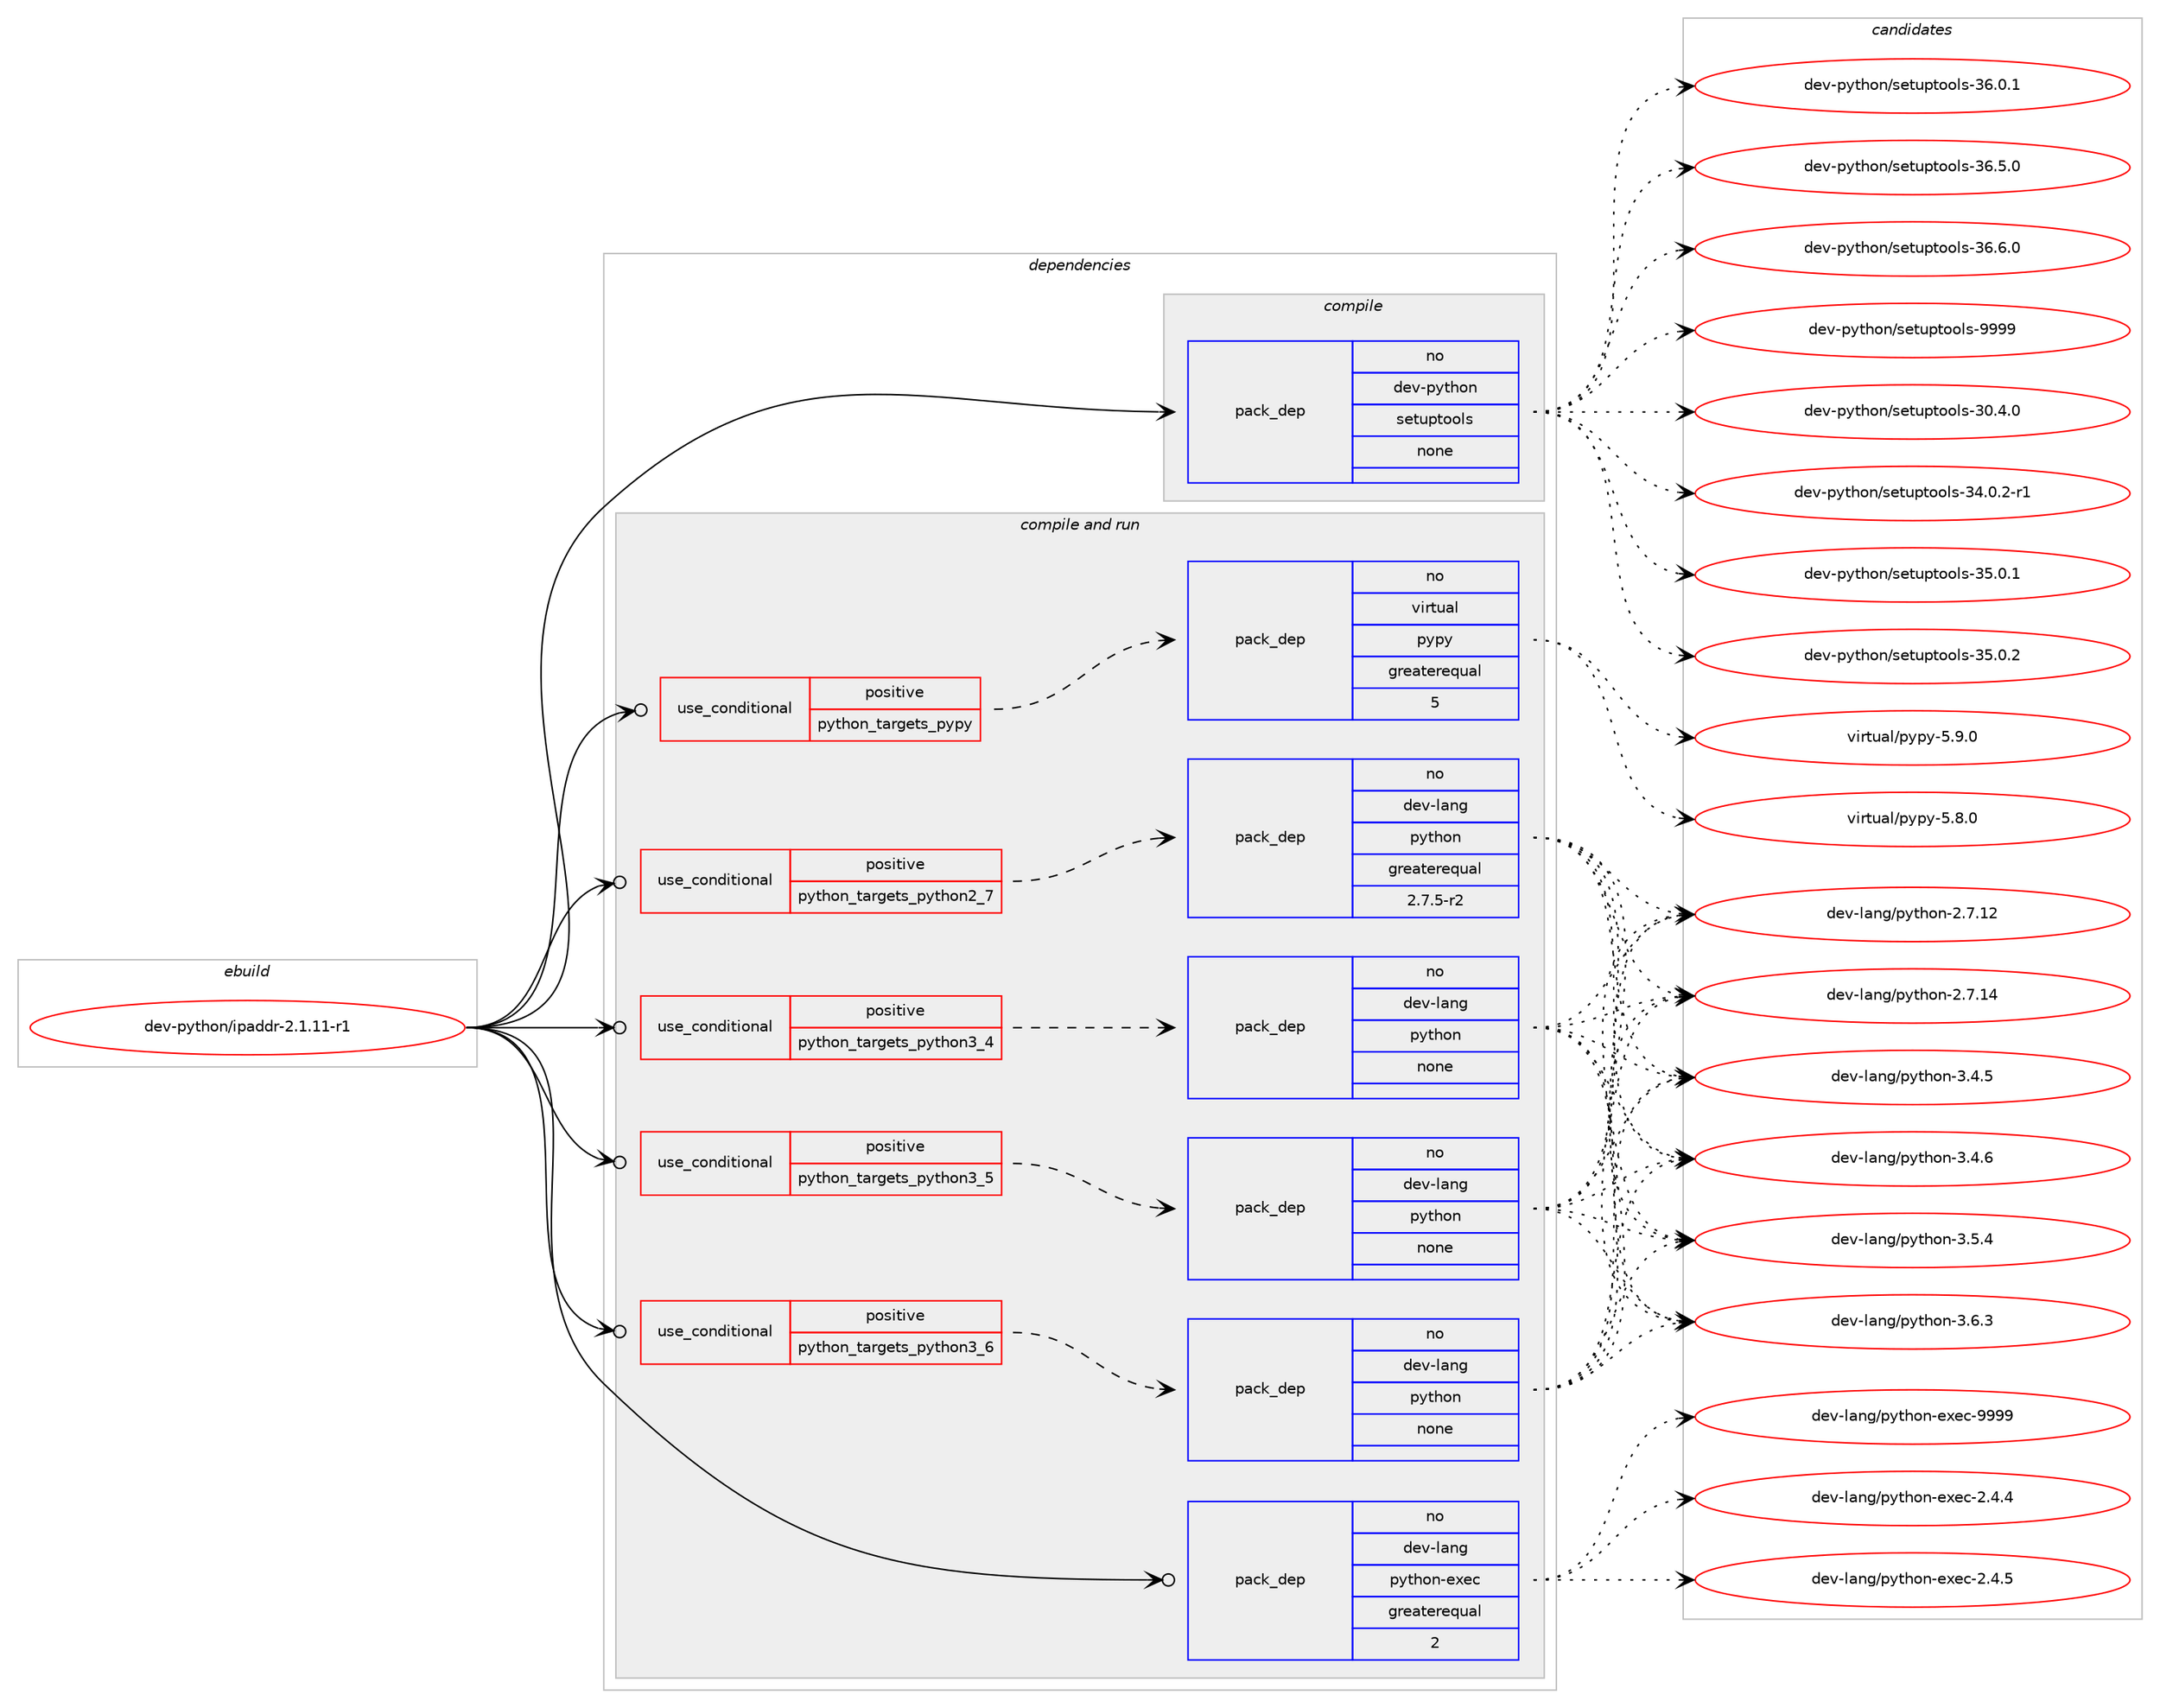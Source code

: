 digraph prolog {

# *************
# Graph options
# *************

newrank=true;
concentrate=true;
compound=true;
graph [rankdir=LR,fontname=Helvetica,fontsize=10,ranksep=1.5];#, ranksep=2.5, nodesep=0.2];
edge  [arrowhead=vee];
node  [fontname=Helvetica,fontsize=10];

# **********
# The ebuild
# **********

subgraph cluster_leftcol {
color=gray;
rank=same;
label=<<i>ebuild</i>>;
id [label="dev-python/ipaddr-2.1.11-r1", color=red, width=4, href="../dev-python/ipaddr-2.1.11-r1.svg"];
}

# ****************
# The dependencies
# ****************

subgraph cluster_midcol {
color=gray;
label=<<i>dependencies</i>>;
subgraph cluster_compile {
fillcolor="#eeeeee";
style=filled;
label=<<i>compile</i>>;
subgraph pack123545 {
dependency161393 [label=<<TABLE BORDER="0" CELLBORDER="1" CELLSPACING="0" CELLPADDING="4" WIDTH="220"><TR><TD ROWSPAN="6" CELLPADDING="30">pack_dep</TD></TR><TR><TD WIDTH="110">no</TD></TR><TR><TD>dev-python</TD></TR><TR><TD>setuptools</TD></TR><TR><TD>none</TD></TR><TR><TD></TD></TR></TABLE>>, shape=none, color=blue];
}
id:e -> dependency161393:w [weight=20,style="solid",arrowhead="vee"];
}
subgraph cluster_compileandrun {
fillcolor="#eeeeee";
style=filled;
label=<<i>compile and run</i>>;
subgraph cond33998 {
dependency161394 [label=<<TABLE BORDER="0" CELLBORDER="1" CELLSPACING="0" CELLPADDING="4"><TR><TD ROWSPAN="3" CELLPADDING="10">use_conditional</TD></TR><TR><TD>positive</TD></TR><TR><TD>python_targets_pypy</TD></TR></TABLE>>, shape=none, color=red];
subgraph pack123546 {
dependency161395 [label=<<TABLE BORDER="0" CELLBORDER="1" CELLSPACING="0" CELLPADDING="4" WIDTH="220"><TR><TD ROWSPAN="6" CELLPADDING="30">pack_dep</TD></TR><TR><TD WIDTH="110">no</TD></TR><TR><TD>virtual</TD></TR><TR><TD>pypy</TD></TR><TR><TD>greaterequal</TD></TR><TR><TD>5</TD></TR></TABLE>>, shape=none, color=blue];
}
dependency161394:e -> dependency161395:w [weight=20,style="dashed",arrowhead="vee"];
}
id:e -> dependency161394:w [weight=20,style="solid",arrowhead="odotvee"];
subgraph cond33999 {
dependency161396 [label=<<TABLE BORDER="0" CELLBORDER="1" CELLSPACING="0" CELLPADDING="4"><TR><TD ROWSPAN="3" CELLPADDING="10">use_conditional</TD></TR><TR><TD>positive</TD></TR><TR><TD>python_targets_python2_7</TD></TR></TABLE>>, shape=none, color=red];
subgraph pack123547 {
dependency161397 [label=<<TABLE BORDER="0" CELLBORDER="1" CELLSPACING="0" CELLPADDING="4" WIDTH="220"><TR><TD ROWSPAN="6" CELLPADDING="30">pack_dep</TD></TR><TR><TD WIDTH="110">no</TD></TR><TR><TD>dev-lang</TD></TR><TR><TD>python</TD></TR><TR><TD>greaterequal</TD></TR><TR><TD>2.7.5-r2</TD></TR></TABLE>>, shape=none, color=blue];
}
dependency161396:e -> dependency161397:w [weight=20,style="dashed",arrowhead="vee"];
}
id:e -> dependency161396:w [weight=20,style="solid",arrowhead="odotvee"];
subgraph cond34000 {
dependency161398 [label=<<TABLE BORDER="0" CELLBORDER="1" CELLSPACING="0" CELLPADDING="4"><TR><TD ROWSPAN="3" CELLPADDING="10">use_conditional</TD></TR><TR><TD>positive</TD></TR><TR><TD>python_targets_python3_4</TD></TR></TABLE>>, shape=none, color=red];
subgraph pack123548 {
dependency161399 [label=<<TABLE BORDER="0" CELLBORDER="1" CELLSPACING="0" CELLPADDING="4" WIDTH="220"><TR><TD ROWSPAN="6" CELLPADDING="30">pack_dep</TD></TR><TR><TD WIDTH="110">no</TD></TR><TR><TD>dev-lang</TD></TR><TR><TD>python</TD></TR><TR><TD>none</TD></TR><TR><TD></TD></TR></TABLE>>, shape=none, color=blue];
}
dependency161398:e -> dependency161399:w [weight=20,style="dashed",arrowhead="vee"];
}
id:e -> dependency161398:w [weight=20,style="solid",arrowhead="odotvee"];
subgraph cond34001 {
dependency161400 [label=<<TABLE BORDER="0" CELLBORDER="1" CELLSPACING="0" CELLPADDING="4"><TR><TD ROWSPAN="3" CELLPADDING="10">use_conditional</TD></TR><TR><TD>positive</TD></TR><TR><TD>python_targets_python3_5</TD></TR></TABLE>>, shape=none, color=red];
subgraph pack123549 {
dependency161401 [label=<<TABLE BORDER="0" CELLBORDER="1" CELLSPACING="0" CELLPADDING="4" WIDTH="220"><TR><TD ROWSPAN="6" CELLPADDING="30">pack_dep</TD></TR><TR><TD WIDTH="110">no</TD></TR><TR><TD>dev-lang</TD></TR><TR><TD>python</TD></TR><TR><TD>none</TD></TR><TR><TD></TD></TR></TABLE>>, shape=none, color=blue];
}
dependency161400:e -> dependency161401:w [weight=20,style="dashed",arrowhead="vee"];
}
id:e -> dependency161400:w [weight=20,style="solid",arrowhead="odotvee"];
subgraph cond34002 {
dependency161402 [label=<<TABLE BORDER="0" CELLBORDER="1" CELLSPACING="0" CELLPADDING="4"><TR><TD ROWSPAN="3" CELLPADDING="10">use_conditional</TD></TR><TR><TD>positive</TD></TR><TR><TD>python_targets_python3_6</TD></TR></TABLE>>, shape=none, color=red];
subgraph pack123550 {
dependency161403 [label=<<TABLE BORDER="0" CELLBORDER="1" CELLSPACING="0" CELLPADDING="4" WIDTH="220"><TR><TD ROWSPAN="6" CELLPADDING="30">pack_dep</TD></TR><TR><TD WIDTH="110">no</TD></TR><TR><TD>dev-lang</TD></TR><TR><TD>python</TD></TR><TR><TD>none</TD></TR><TR><TD></TD></TR></TABLE>>, shape=none, color=blue];
}
dependency161402:e -> dependency161403:w [weight=20,style="dashed",arrowhead="vee"];
}
id:e -> dependency161402:w [weight=20,style="solid",arrowhead="odotvee"];
subgraph pack123551 {
dependency161404 [label=<<TABLE BORDER="0" CELLBORDER="1" CELLSPACING="0" CELLPADDING="4" WIDTH="220"><TR><TD ROWSPAN="6" CELLPADDING="30">pack_dep</TD></TR><TR><TD WIDTH="110">no</TD></TR><TR><TD>dev-lang</TD></TR><TR><TD>python-exec</TD></TR><TR><TD>greaterequal</TD></TR><TR><TD>2</TD></TR></TABLE>>, shape=none, color=blue];
}
id:e -> dependency161404:w [weight=20,style="solid",arrowhead="odotvee"];
}
subgraph cluster_run {
fillcolor="#eeeeee";
style=filled;
label=<<i>run</i>>;
}
}

# **************
# The candidates
# **************

subgraph cluster_choices {
rank=same;
color=gray;
label=<<i>candidates</i>>;

subgraph choice123545 {
color=black;
nodesep=1;
choice100101118451121211161041111104711510111611711211611111110811545514846524648 [label="dev-python/setuptools-30.4.0", color=red, width=4,href="../dev-python/setuptools-30.4.0.svg"];
choice1001011184511212111610411111047115101116117112116111111108115455152464846504511449 [label="dev-python/setuptools-34.0.2-r1", color=red, width=4,href="../dev-python/setuptools-34.0.2-r1.svg"];
choice100101118451121211161041111104711510111611711211611111110811545515346484649 [label="dev-python/setuptools-35.0.1", color=red, width=4,href="../dev-python/setuptools-35.0.1.svg"];
choice100101118451121211161041111104711510111611711211611111110811545515346484650 [label="dev-python/setuptools-35.0.2", color=red, width=4,href="../dev-python/setuptools-35.0.2.svg"];
choice100101118451121211161041111104711510111611711211611111110811545515446484649 [label="dev-python/setuptools-36.0.1", color=red, width=4,href="../dev-python/setuptools-36.0.1.svg"];
choice100101118451121211161041111104711510111611711211611111110811545515446534648 [label="dev-python/setuptools-36.5.0", color=red, width=4,href="../dev-python/setuptools-36.5.0.svg"];
choice100101118451121211161041111104711510111611711211611111110811545515446544648 [label="dev-python/setuptools-36.6.0", color=red, width=4,href="../dev-python/setuptools-36.6.0.svg"];
choice10010111845112121116104111110471151011161171121161111111081154557575757 [label="dev-python/setuptools-9999", color=red, width=4,href="../dev-python/setuptools-9999.svg"];
dependency161393:e -> choice100101118451121211161041111104711510111611711211611111110811545514846524648:w [style=dotted,weight="100"];
dependency161393:e -> choice1001011184511212111610411111047115101116117112116111111108115455152464846504511449:w [style=dotted,weight="100"];
dependency161393:e -> choice100101118451121211161041111104711510111611711211611111110811545515346484649:w [style=dotted,weight="100"];
dependency161393:e -> choice100101118451121211161041111104711510111611711211611111110811545515346484650:w [style=dotted,weight="100"];
dependency161393:e -> choice100101118451121211161041111104711510111611711211611111110811545515446484649:w [style=dotted,weight="100"];
dependency161393:e -> choice100101118451121211161041111104711510111611711211611111110811545515446534648:w [style=dotted,weight="100"];
dependency161393:e -> choice100101118451121211161041111104711510111611711211611111110811545515446544648:w [style=dotted,weight="100"];
dependency161393:e -> choice10010111845112121116104111110471151011161171121161111111081154557575757:w [style=dotted,weight="100"];
}
subgraph choice123546 {
color=black;
nodesep=1;
choice1181051141161179710847112121112121455346564648 [label="virtual/pypy-5.8.0", color=red, width=4,href="../virtual/pypy-5.8.0.svg"];
choice1181051141161179710847112121112121455346574648 [label="virtual/pypy-5.9.0", color=red, width=4,href="../virtual/pypy-5.9.0.svg"];
dependency161395:e -> choice1181051141161179710847112121112121455346564648:w [style=dotted,weight="100"];
dependency161395:e -> choice1181051141161179710847112121112121455346574648:w [style=dotted,weight="100"];
}
subgraph choice123547 {
color=black;
nodesep=1;
choice10010111845108971101034711212111610411111045504655464950 [label="dev-lang/python-2.7.12", color=red, width=4,href="../dev-lang/python-2.7.12.svg"];
choice10010111845108971101034711212111610411111045504655464952 [label="dev-lang/python-2.7.14", color=red, width=4,href="../dev-lang/python-2.7.14.svg"];
choice100101118451089711010347112121116104111110455146524653 [label="dev-lang/python-3.4.5", color=red, width=4,href="../dev-lang/python-3.4.5.svg"];
choice100101118451089711010347112121116104111110455146524654 [label="dev-lang/python-3.4.6", color=red, width=4,href="../dev-lang/python-3.4.6.svg"];
choice100101118451089711010347112121116104111110455146534652 [label="dev-lang/python-3.5.4", color=red, width=4,href="../dev-lang/python-3.5.4.svg"];
choice100101118451089711010347112121116104111110455146544651 [label="dev-lang/python-3.6.3", color=red, width=4,href="../dev-lang/python-3.6.3.svg"];
dependency161397:e -> choice10010111845108971101034711212111610411111045504655464950:w [style=dotted,weight="100"];
dependency161397:e -> choice10010111845108971101034711212111610411111045504655464952:w [style=dotted,weight="100"];
dependency161397:e -> choice100101118451089711010347112121116104111110455146524653:w [style=dotted,weight="100"];
dependency161397:e -> choice100101118451089711010347112121116104111110455146524654:w [style=dotted,weight="100"];
dependency161397:e -> choice100101118451089711010347112121116104111110455146534652:w [style=dotted,weight="100"];
dependency161397:e -> choice100101118451089711010347112121116104111110455146544651:w [style=dotted,weight="100"];
}
subgraph choice123548 {
color=black;
nodesep=1;
choice10010111845108971101034711212111610411111045504655464950 [label="dev-lang/python-2.7.12", color=red, width=4,href="../dev-lang/python-2.7.12.svg"];
choice10010111845108971101034711212111610411111045504655464952 [label="dev-lang/python-2.7.14", color=red, width=4,href="../dev-lang/python-2.7.14.svg"];
choice100101118451089711010347112121116104111110455146524653 [label="dev-lang/python-3.4.5", color=red, width=4,href="../dev-lang/python-3.4.5.svg"];
choice100101118451089711010347112121116104111110455146524654 [label="dev-lang/python-3.4.6", color=red, width=4,href="../dev-lang/python-3.4.6.svg"];
choice100101118451089711010347112121116104111110455146534652 [label="dev-lang/python-3.5.4", color=red, width=4,href="../dev-lang/python-3.5.4.svg"];
choice100101118451089711010347112121116104111110455146544651 [label="dev-lang/python-3.6.3", color=red, width=4,href="../dev-lang/python-3.6.3.svg"];
dependency161399:e -> choice10010111845108971101034711212111610411111045504655464950:w [style=dotted,weight="100"];
dependency161399:e -> choice10010111845108971101034711212111610411111045504655464952:w [style=dotted,weight="100"];
dependency161399:e -> choice100101118451089711010347112121116104111110455146524653:w [style=dotted,weight="100"];
dependency161399:e -> choice100101118451089711010347112121116104111110455146524654:w [style=dotted,weight="100"];
dependency161399:e -> choice100101118451089711010347112121116104111110455146534652:w [style=dotted,weight="100"];
dependency161399:e -> choice100101118451089711010347112121116104111110455146544651:w [style=dotted,weight="100"];
}
subgraph choice123549 {
color=black;
nodesep=1;
choice10010111845108971101034711212111610411111045504655464950 [label="dev-lang/python-2.7.12", color=red, width=4,href="../dev-lang/python-2.7.12.svg"];
choice10010111845108971101034711212111610411111045504655464952 [label="dev-lang/python-2.7.14", color=red, width=4,href="../dev-lang/python-2.7.14.svg"];
choice100101118451089711010347112121116104111110455146524653 [label="dev-lang/python-3.4.5", color=red, width=4,href="../dev-lang/python-3.4.5.svg"];
choice100101118451089711010347112121116104111110455146524654 [label="dev-lang/python-3.4.6", color=red, width=4,href="../dev-lang/python-3.4.6.svg"];
choice100101118451089711010347112121116104111110455146534652 [label="dev-lang/python-3.5.4", color=red, width=4,href="../dev-lang/python-3.5.4.svg"];
choice100101118451089711010347112121116104111110455146544651 [label="dev-lang/python-3.6.3", color=red, width=4,href="../dev-lang/python-3.6.3.svg"];
dependency161401:e -> choice10010111845108971101034711212111610411111045504655464950:w [style=dotted,weight="100"];
dependency161401:e -> choice10010111845108971101034711212111610411111045504655464952:w [style=dotted,weight="100"];
dependency161401:e -> choice100101118451089711010347112121116104111110455146524653:w [style=dotted,weight="100"];
dependency161401:e -> choice100101118451089711010347112121116104111110455146524654:w [style=dotted,weight="100"];
dependency161401:e -> choice100101118451089711010347112121116104111110455146534652:w [style=dotted,weight="100"];
dependency161401:e -> choice100101118451089711010347112121116104111110455146544651:w [style=dotted,weight="100"];
}
subgraph choice123550 {
color=black;
nodesep=1;
choice10010111845108971101034711212111610411111045504655464950 [label="dev-lang/python-2.7.12", color=red, width=4,href="../dev-lang/python-2.7.12.svg"];
choice10010111845108971101034711212111610411111045504655464952 [label="dev-lang/python-2.7.14", color=red, width=4,href="../dev-lang/python-2.7.14.svg"];
choice100101118451089711010347112121116104111110455146524653 [label="dev-lang/python-3.4.5", color=red, width=4,href="../dev-lang/python-3.4.5.svg"];
choice100101118451089711010347112121116104111110455146524654 [label="dev-lang/python-3.4.6", color=red, width=4,href="../dev-lang/python-3.4.6.svg"];
choice100101118451089711010347112121116104111110455146534652 [label="dev-lang/python-3.5.4", color=red, width=4,href="../dev-lang/python-3.5.4.svg"];
choice100101118451089711010347112121116104111110455146544651 [label="dev-lang/python-3.6.3", color=red, width=4,href="../dev-lang/python-3.6.3.svg"];
dependency161403:e -> choice10010111845108971101034711212111610411111045504655464950:w [style=dotted,weight="100"];
dependency161403:e -> choice10010111845108971101034711212111610411111045504655464952:w [style=dotted,weight="100"];
dependency161403:e -> choice100101118451089711010347112121116104111110455146524653:w [style=dotted,weight="100"];
dependency161403:e -> choice100101118451089711010347112121116104111110455146524654:w [style=dotted,weight="100"];
dependency161403:e -> choice100101118451089711010347112121116104111110455146534652:w [style=dotted,weight="100"];
dependency161403:e -> choice100101118451089711010347112121116104111110455146544651:w [style=dotted,weight="100"];
}
subgraph choice123551 {
color=black;
nodesep=1;
choice1001011184510897110103471121211161041111104510112010199455046524652 [label="dev-lang/python-exec-2.4.4", color=red, width=4,href="../dev-lang/python-exec-2.4.4.svg"];
choice1001011184510897110103471121211161041111104510112010199455046524653 [label="dev-lang/python-exec-2.4.5", color=red, width=4,href="../dev-lang/python-exec-2.4.5.svg"];
choice10010111845108971101034711212111610411111045101120101994557575757 [label="dev-lang/python-exec-9999", color=red, width=4,href="../dev-lang/python-exec-9999.svg"];
dependency161404:e -> choice1001011184510897110103471121211161041111104510112010199455046524652:w [style=dotted,weight="100"];
dependency161404:e -> choice1001011184510897110103471121211161041111104510112010199455046524653:w [style=dotted,weight="100"];
dependency161404:e -> choice10010111845108971101034711212111610411111045101120101994557575757:w [style=dotted,weight="100"];
}
}

}
